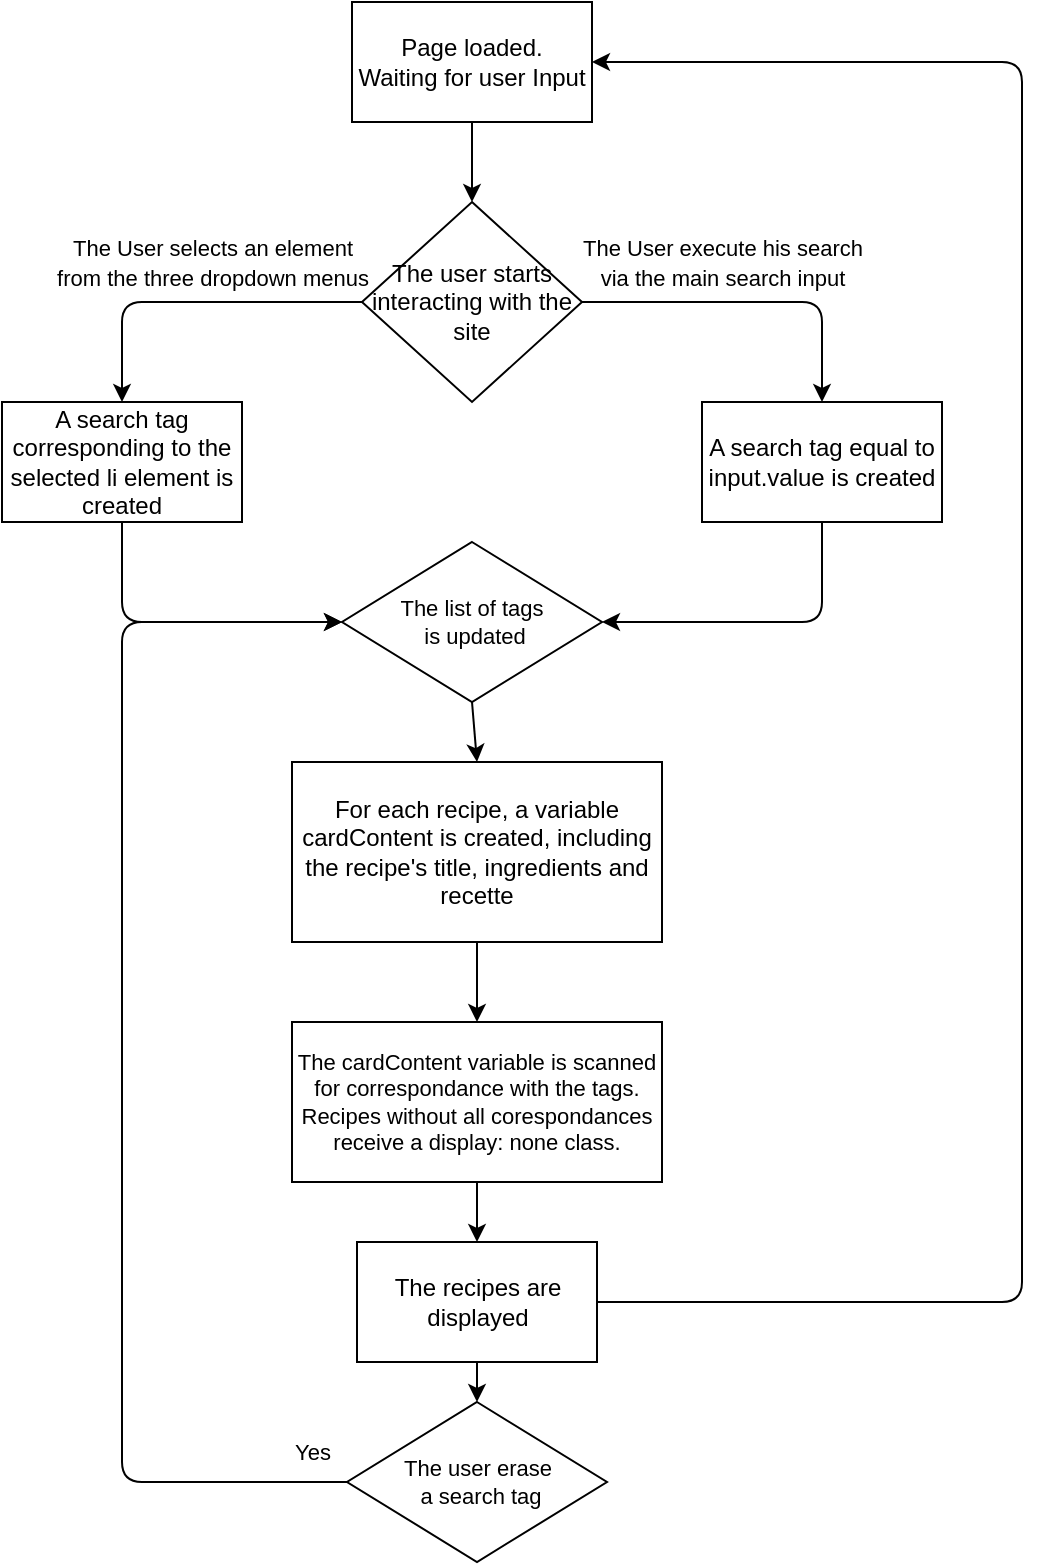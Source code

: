 <mxfile>
    <diagram id="Nv8hhgQh9ET5bq7Cy_jF" name="Page-1">
        <mxGraphModel dx="859" dy="907" grid="1" gridSize="10" guides="1" tooltips="1" connect="1" arrows="1" fold="1" page="1" pageScale="1" pageWidth="850" pageHeight="1100" math="0" shadow="0">
            <root>
                <mxCell id="0"/>
                <mxCell id="1" parent="0"/>
                <mxCell id="4" value="" style="edgeStyle=none;html=1;" parent="1" source="2" target="3" edge="1">
                    <mxGeometry relative="1" as="geometry"/>
                </mxCell>
                <mxCell id="2" value="Page loaded.&lt;br&gt;Waiting for user Input" style="rounded=0;whiteSpace=wrap;html=1;" parent="1" vertex="1">
                    <mxGeometry x="365" y="80" width="120" height="60" as="geometry"/>
                </mxCell>
                <mxCell id="8" value="" style="edgeStyle=none;html=1;entryX=0.5;entryY=0;entryDx=0;entryDy=0;" parent="1" source="3" target="7" edge="1">
                    <mxGeometry relative="1" as="geometry">
                        <Array as="points">
                            <mxPoint x="600" y="230"/>
                        </Array>
                    </mxGeometry>
                </mxCell>
                <mxCell id="13" value="" style="edgeStyle=none;html=1;entryX=0.5;entryY=0;entryDx=0;entryDy=0;exitX=0;exitY=0.5;exitDx=0;exitDy=0;" parent="1" source="3" target="12" edge="1">
                    <mxGeometry relative="1" as="geometry">
                        <Array as="points">
                            <mxPoint x="250" y="230"/>
                        </Array>
                    </mxGeometry>
                </mxCell>
                <mxCell id="3" value="The user starts interacting with the site" style="rhombus;whiteSpace=wrap;html=1;rounded=0;" parent="1" vertex="1">
                    <mxGeometry x="370" y="180" width="110" height="100" as="geometry"/>
                </mxCell>
                <mxCell id="5" value="The recipes are displayed" style="rounded=0;whiteSpace=wrap;html=1;" parent="1" vertex="1">
                    <mxGeometry x="367.5" y="700" width="120" height="60" as="geometry"/>
                </mxCell>
                <mxCell id="6" value="" style="endArrow=classic;html=1;exitX=1;exitY=0.5;exitDx=0;exitDy=0;entryX=1;entryY=0.5;entryDx=0;entryDy=0;" parent="1" source="5" target="2" edge="1">
                    <mxGeometry width="50" height="50" relative="1" as="geometry">
                        <mxPoint x="480" y="480" as="sourcePoint"/>
                        <mxPoint x="530" y="430" as="targetPoint"/>
                        <Array as="points">
                            <mxPoint x="700" y="730"/>
                            <mxPoint x="700" y="110"/>
                        </Array>
                    </mxGeometry>
                </mxCell>
                <mxCell id="7" value="A search tag equal to input.value is created" style="whiteSpace=wrap;html=1;rounded=0;" parent="1" vertex="1">
                    <mxGeometry x="540" y="280" width="120" height="60" as="geometry"/>
                </mxCell>
                <mxCell id="9" value="For each recipe, a variable cardContent is created, including the recipe's title, ingredients and recette" style="rounded=0;whiteSpace=wrap;html=1;" parent="1" vertex="1">
                    <mxGeometry x="335" y="460" width="185" height="90" as="geometry"/>
                </mxCell>
                <mxCell id="10" value="&lt;font style=&quot;font-size: 11px;&quot;&gt;The User execute his search &lt;br&gt;via the main search input&lt;/font&gt;" style="text;html=1;align=center;verticalAlign=middle;resizable=0;points=[];autosize=1;strokeColor=none;fillColor=none;" parent="1" vertex="1">
                    <mxGeometry x="470" y="190" width="160" height="40" as="geometry"/>
                </mxCell>
                <mxCell id="11" value="&lt;font style=&quot;font-size: 11px;&quot;&gt;The User selects an element &lt;br&gt;from the three dropdown menus&lt;/font&gt;" style="text;html=1;align=center;verticalAlign=middle;resizable=0;points=[];autosize=1;strokeColor=none;fillColor=none;" parent="1" vertex="1">
                    <mxGeometry x="205" y="190" width="180" height="40" as="geometry"/>
                </mxCell>
                <mxCell id="12" value="A search tag corresponding to the selected li element is created" style="whiteSpace=wrap;html=1;rounded=0;" parent="1" vertex="1">
                    <mxGeometry x="190" y="280" width="120" height="60" as="geometry"/>
                </mxCell>
                <mxCell id="26" style="edgeStyle=none;html=1;fontSize=11;" parent="1" edge="1">
                    <mxGeometry relative="1" as="geometry">
                        <mxPoint x="500" y="390" as="targetPoint"/>
                        <mxPoint x="500" y="390" as="sourcePoint"/>
                    </mxGeometry>
                </mxCell>
                <mxCell id="14" value="The list of tags&lt;br&gt;&amp;nbsp;is updated" style="rhombus;whiteSpace=wrap;html=1;fontSize=11;" parent="1" vertex="1">
                    <mxGeometry x="360" y="350" width="130" height="80" as="geometry"/>
                </mxCell>
                <mxCell id="15" value="" style="endArrow=classic;html=1;fontSize=11;exitX=0.5;exitY=1;exitDx=0;exitDy=0;entryX=1;entryY=0.5;entryDx=0;entryDy=0;" parent="1" source="7" target="14" edge="1">
                    <mxGeometry width="50" height="50" relative="1" as="geometry">
                        <mxPoint x="480" y="430" as="sourcePoint"/>
                        <mxPoint x="530" y="380" as="targetPoint"/>
                        <Array as="points">
                            <mxPoint x="600" y="390"/>
                        </Array>
                    </mxGeometry>
                </mxCell>
                <mxCell id="16" value="" style="endArrow=classic;html=1;fontSize=11;exitX=0.5;exitY=1;exitDx=0;exitDy=0;entryX=0;entryY=0.5;entryDx=0;entryDy=0;" parent="1" source="12" target="14" edge="1">
                    <mxGeometry width="50" height="50" relative="1" as="geometry">
                        <mxPoint x="480" y="420" as="sourcePoint"/>
                        <mxPoint x="380" y="390" as="targetPoint"/>
                        <Array as="points">
                            <mxPoint x="250" y="390"/>
                        </Array>
                    </mxGeometry>
                </mxCell>
                <mxCell id="17" value="" style="endArrow=classic;html=1;fontSize=11;exitX=0.5;exitY=1;exitDx=0;exitDy=0;entryX=0.5;entryY=0;entryDx=0;entryDy=0;" parent="1" source="14" target="9" edge="1">
                    <mxGeometry width="50" height="50" relative="1" as="geometry">
                        <mxPoint x="480" y="420" as="sourcePoint"/>
                        <mxPoint x="530" y="370" as="targetPoint"/>
                    </mxGeometry>
                </mxCell>
                <mxCell id="18" value="" style="endArrow=classic;html=1;fontSize=11;entryX=0.5;entryY=0;entryDx=0;entryDy=0;exitX=0.5;exitY=1;exitDx=0;exitDy=0;" parent="1" source="23" target="5" edge="1">
                    <mxGeometry width="50" height="50" relative="1" as="geometry">
                        <mxPoint x="430" y="670" as="sourcePoint"/>
                        <mxPoint x="530" y="420" as="targetPoint"/>
                    </mxGeometry>
                </mxCell>
                <mxCell id="19" value="The user erase&lt;br&gt;&amp;nbsp;a search tag" style="rhombus;whiteSpace=wrap;html=1;fontSize=11;" parent="1" vertex="1">
                    <mxGeometry x="362.5" y="780" width="130" height="80" as="geometry"/>
                </mxCell>
                <mxCell id="20" value="" style="endArrow=classic;html=1;fontSize=11;exitX=0.5;exitY=1;exitDx=0;exitDy=0;" parent="1" source="5" target="19" edge="1">
                    <mxGeometry width="50" height="50" relative="1" as="geometry">
                        <mxPoint x="480" y="470" as="sourcePoint"/>
                        <mxPoint x="530" y="420" as="targetPoint"/>
                    </mxGeometry>
                </mxCell>
                <mxCell id="21" value="" style="endArrow=classic;html=1;fontSize=11;exitX=0;exitY=0.5;exitDx=0;exitDy=0;entryX=0;entryY=0.5;entryDx=0;entryDy=0;" parent="1" source="19" target="14" edge="1">
                    <mxGeometry width="50" height="50" relative="1" as="geometry">
                        <mxPoint x="480" y="410" as="sourcePoint"/>
                        <mxPoint x="530" y="360" as="targetPoint"/>
                        <Array as="points">
                            <mxPoint x="250" y="820"/>
                            <mxPoint x="250" y="390"/>
                        </Array>
                    </mxGeometry>
                </mxCell>
                <mxCell id="22" value="Yes" style="text;html=1;align=center;verticalAlign=middle;resizable=0;points=[];autosize=1;strokeColor=none;fillColor=none;fontSize=11;" parent="1" vertex="1">
                    <mxGeometry x="325" y="790" width="40" height="30" as="geometry"/>
                </mxCell>
                <mxCell id="23" value="The cardContent variable is scanned for correspondance with the tags.&lt;br&gt;Recipes without all corespondances receive a display: none class." style="rounded=0;whiteSpace=wrap;html=1;fontSize=11;" parent="1" vertex="1">
                    <mxGeometry x="335" y="590" width="185" height="80" as="geometry"/>
                </mxCell>
                <mxCell id="25" value="" style="endArrow=classic;html=1;fontSize=11;exitX=0.5;exitY=1;exitDx=0;exitDy=0;entryX=0.5;entryY=0;entryDx=0;entryDy=0;" parent="1" source="9" target="23" edge="1">
                    <mxGeometry width="50" height="50" relative="1" as="geometry">
                        <mxPoint x="320" y="490" as="sourcePoint"/>
                        <mxPoint x="370" y="440" as="targetPoint"/>
                    </mxGeometry>
                </mxCell>
            </root>
        </mxGraphModel>
    </diagram>
</mxfile>